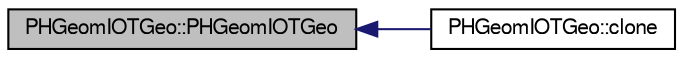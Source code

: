 digraph "PHGeomIOTGeo::PHGeomIOTGeo"
{
  bgcolor="transparent";
  edge [fontname="FreeSans",fontsize="10",labelfontname="FreeSans",labelfontsize="10"];
  node [fontname="FreeSans",fontsize="10",shape=record];
  rankdir="LR";
  Node1 [label="PHGeomIOTGeo::PHGeomIOTGeo",height=0.2,width=0.4,color="black", fillcolor="grey75", style="filled" fontcolor="black"];
  Node1 -> Node2 [dir="back",color="midnightblue",fontsize="10",style="solid",fontname="FreeSans"];
  Node2 [label="PHGeomIOTGeo::clone",height=0.2,width=0.4,color="black",URL="$de/de3/classPHGeomIOTGeo.html#a8686bcea244ca0c15227b93ec9db20c1",tooltip="Virtual copy constructor. "];
}
